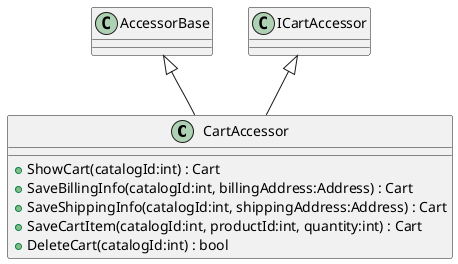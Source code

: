@startuml
class CartAccessor {
    + ShowCart(catalogId:int) : Cart
    + SaveBillingInfo(catalogId:int, billingAddress:Address) : Cart
    + SaveShippingInfo(catalogId:int, shippingAddress:Address) : Cart
    + SaveCartItem(catalogId:int, productId:int, quantity:int) : Cart
    + DeleteCart(catalogId:int) : bool
}
AccessorBase <|-- CartAccessor
ICartAccessor <|-- CartAccessor
@enduml
